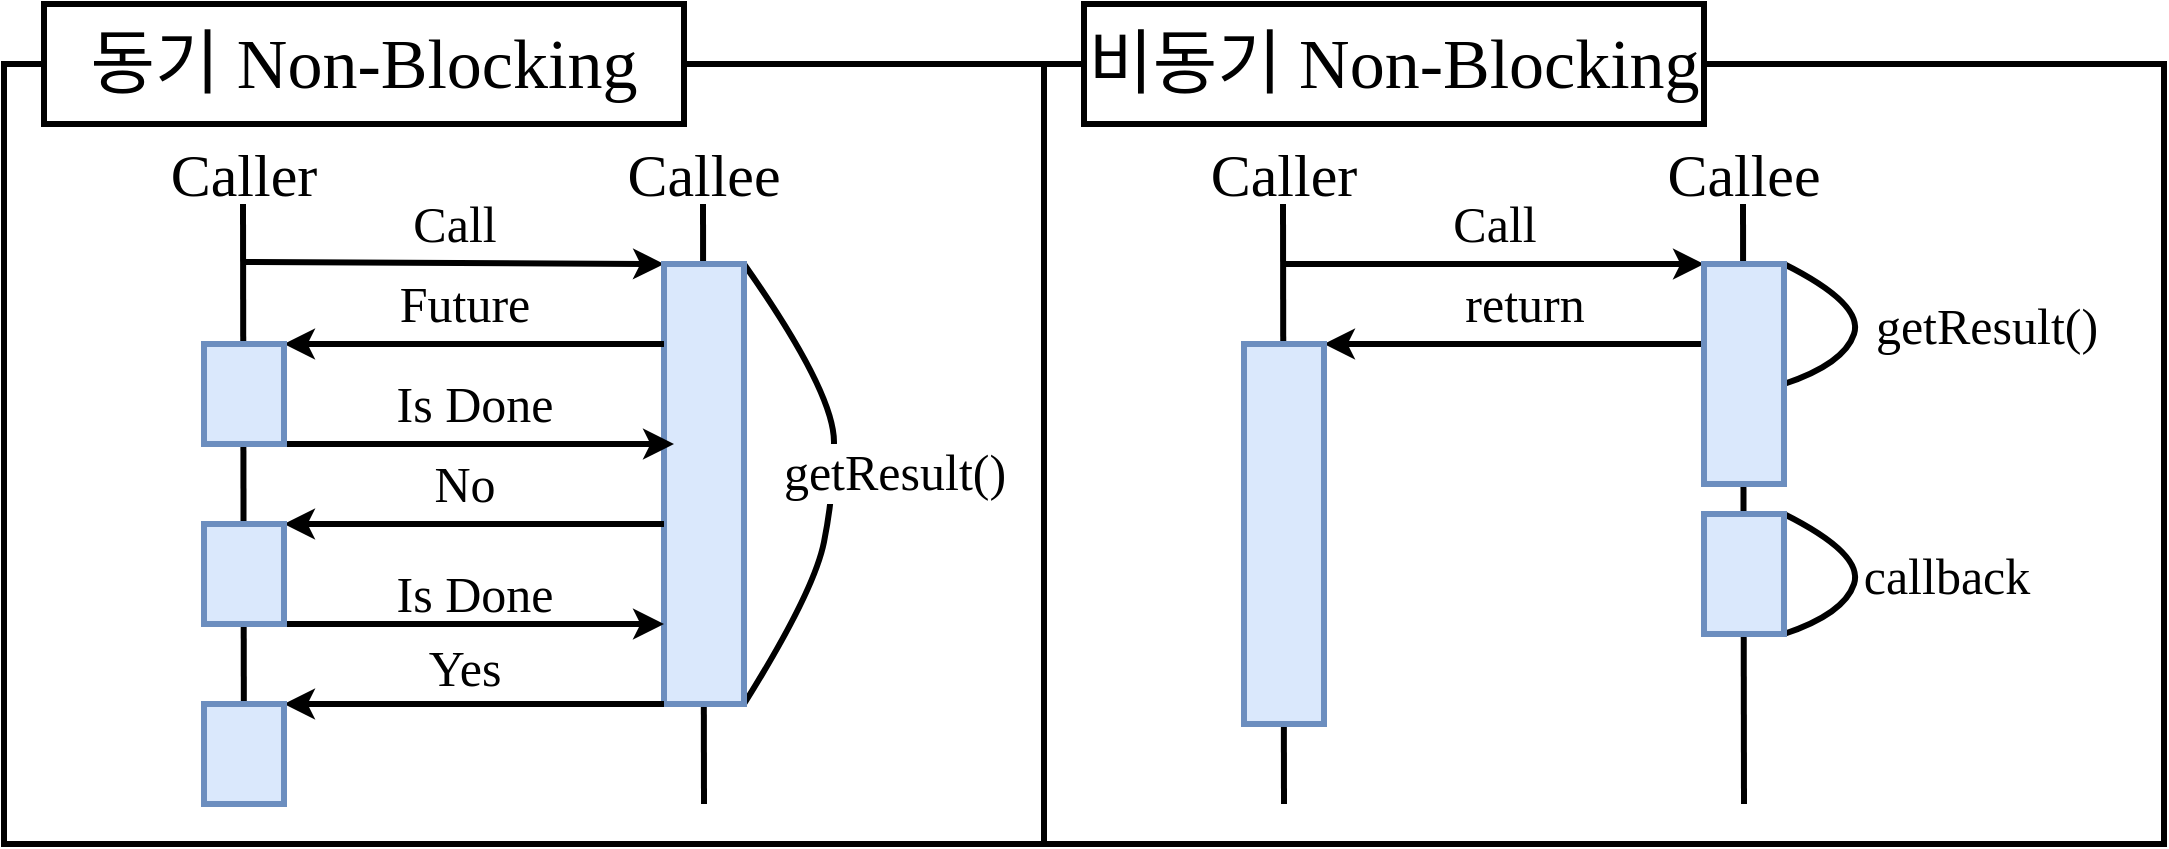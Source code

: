<mxfile>
    <diagram id="UTf4UOF_rahKW6PNXVne" name="Page-1">
        <mxGraphModel dx="718" dy="662" grid="1" gridSize="10" guides="1" tooltips="1" connect="1" arrows="1" fold="1" page="1" pageScale="1" pageWidth="827" pageHeight="1169" math="0" shadow="0">
            <root>
                <mxCell id="0"/>
                <mxCell id="1" parent="0"/>
                <mxCell id="22" value="" style="rounded=0;whiteSpace=wrap;html=1;strokeWidth=3;" parent="1" vertex="1">
                    <mxGeometry x="260" y="200" width="520" height="390" as="geometry"/>
                </mxCell>
                <mxCell id="4" value="Caller" style="text;html=1;align=center;verticalAlign=middle;whiteSpace=wrap;rounded=0;fontFamily=배달의민족 주아;fontSize=30;" parent="1" vertex="1">
                    <mxGeometry x="350" y="240" width="60" height="30" as="geometry"/>
                </mxCell>
                <mxCell id="5" value="Callee" style="text;html=1;align=center;verticalAlign=middle;whiteSpace=wrap;rounded=0;fontFamily=배달의민족 주아;fontSize=30;" parent="1" vertex="1">
                    <mxGeometry x="580" y="240" width="60" height="30" as="geometry"/>
                </mxCell>
                <mxCell id="11" value="" style="endArrow=classic;html=1;strokeWidth=3;entryX=0;entryY=0;entryDx=0;entryDy=0;" parent="1" target="8" edge="1">
                    <mxGeometry width="50" height="50" relative="1" as="geometry">
                        <mxPoint x="380" y="299" as="sourcePoint"/>
                        <mxPoint x="610" y="300" as="targetPoint"/>
                    </mxGeometry>
                </mxCell>
                <mxCell id="12" value="Call" style="text;html=1;align=center;verticalAlign=middle;resizable=0;points=[];autosize=1;strokeColor=none;fillColor=none;fontSize=25;fontFamily=배달의민족 주아;" parent="1" vertex="1">
                    <mxGeometry x="450" y="260" width="70" height="40" as="geometry"/>
                </mxCell>
                <mxCell id="14" value="" style="endArrow=none;html=1;strokeWidth=3;" parent="1" edge="1">
                    <mxGeometry width="50" height="50" relative="1" as="geometry">
                        <mxPoint x="385" y="494" as="sourcePoint"/>
                        <mxPoint x="385" y="494" as="targetPoint"/>
                    </mxGeometry>
                </mxCell>
                <mxCell id="18" value="" style="curved=1;endArrow=none;html=1;strokeWidth=3;endFill=0;fontFamily=배달의민족 주아;fontSize=30;entryX=1;entryY=0;entryDx=0;entryDy=0;exitX=1;exitY=1;exitDx=0;exitDy=0;" parent="1" source="8" target="8" edge="1">
                    <mxGeometry width="50" height="50" relative="1" as="geometry">
                        <mxPoint x="745" y="454" as="sourcePoint"/>
                        <mxPoint x="745" y="324" as="targetPoint"/>
                        <Array as="points">
                            <mxPoint x="665" y="464"/>
                            <mxPoint x="675" y="414"/>
                            <mxPoint x="675" y="364"/>
                        </Array>
                    </mxGeometry>
                </mxCell>
                <mxCell id="19" value="getResult()" style="edgeLabel;html=1;align=center;verticalAlign=middle;resizable=0;points=[];fontSize=25;fontFamily=배달의민족 주아;" parent="18" vertex="1" connectable="0">
                    <mxGeometry x="0.074" y="-1" relative="1" as="geometry">
                        <mxPoint x="29" y="4" as="offset"/>
                    </mxGeometry>
                </mxCell>
                <mxCell id="21" value="동기 Non-Blocking" style="rounded=0;whiteSpace=wrap;html=1;fontFamily=배달의민족 주아;fontSize=35;strokeWidth=3;" parent="1" vertex="1">
                    <mxGeometry x="280" y="170" width="320" height="60" as="geometry"/>
                </mxCell>
                <mxCell id="23" value="" style="rounded=0;whiteSpace=wrap;html=1;strokeWidth=3;" parent="1" vertex="1">
                    <mxGeometry x="780" y="200" width="560" height="390" as="geometry"/>
                </mxCell>
                <mxCell id="25" value="Caller" style="text;html=1;align=center;verticalAlign=middle;whiteSpace=wrap;rounded=0;fontFamily=배달의민족 주아;fontSize=30;" parent="1" vertex="1">
                    <mxGeometry x="870" y="240" width="60" height="30" as="geometry"/>
                </mxCell>
                <mxCell id="26" value="Callee" style="text;html=1;align=center;verticalAlign=middle;whiteSpace=wrap;rounded=0;fontFamily=배달의민족 주아;fontSize=30;" parent="1" vertex="1">
                    <mxGeometry x="1100" y="240" width="60" height="30" as="geometry"/>
                </mxCell>
                <mxCell id="30" value="" style="endArrow=classic;html=1;entryX=0;entryY=0;entryDx=0;entryDy=0;strokeWidth=3;" parent="1" target="29" edge="1">
                    <mxGeometry width="50" height="50" relative="1" as="geometry">
                        <mxPoint x="900" y="300" as="sourcePoint"/>
                        <mxPoint x="1120" y="380" as="targetPoint"/>
                    </mxGeometry>
                </mxCell>
                <mxCell id="31" value="Call" style="text;html=1;align=center;verticalAlign=middle;resizable=0;points=[];autosize=1;strokeColor=none;fillColor=none;fontSize=25;fontFamily=배달의민족 주아;" parent="1" vertex="1">
                    <mxGeometry x="970" y="260" width="70" height="40" as="geometry"/>
                </mxCell>
                <mxCell id="32" value="" style="endArrow=none;html=1;strokeWidth=3;" parent="1" edge="1">
                    <mxGeometry width="50" height="50" relative="1" as="geometry">
                        <mxPoint x="900" y="480" as="sourcePoint"/>
                        <mxPoint x="900" y="480" as="targetPoint"/>
                    </mxGeometry>
                </mxCell>
                <mxCell id="34" value="" style="endArrow=classic;html=1;exitX=0;exitY=1;exitDx=0;exitDy=0;strokeWidth=3;entryX=1;entryY=0;entryDx=0;entryDy=0;" parent="1" edge="1" target="72">
                    <mxGeometry width="50" height="50" relative="1" as="geometry">
                        <mxPoint x="1110" y="340" as="sourcePoint"/>
                        <mxPoint x="900" y="340" as="targetPoint"/>
                    </mxGeometry>
                </mxCell>
                <mxCell id="35" value="return" style="edgeLabel;html=1;align=center;verticalAlign=middle;resizable=0;points=[];fontFamily=배달의민족 주아;fontSize=25;" parent="34" vertex="1" connectable="0">
                    <mxGeometry x="-0.126" y="1" relative="1" as="geometry">
                        <mxPoint x="-7" y="-21" as="offset"/>
                    </mxGeometry>
                </mxCell>
                <mxCell id="38" value="" style="curved=1;endArrow=none;html=1;strokeWidth=3;endFill=0;fontFamily=배달의민족 주아;fontSize=30;entryX=1;entryY=0;entryDx=0;entryDy=0;exitX=1;exitY=1;exitDx=0;exitDy=0;" parent="1" edge="1">
                    <mxGeometry width="50" height="50" relative="1" as="geometry">
                        <mxPoint x="1150" y="360" as="sourcePoint"/>
                        <mxPoint x="1150" y="300" as="targetPoint"/>
                        <Array as="points">
                            <mxPoint x="1180" y="350"/>
                            <mxPoint x="1190" y="320"/>
                        </Array>
                    </mxGeometry>
                </mxCell>
                <mxCell id="39" value="getResult()" style="edgeLabel;html=1;align=center;verticalAlign=middle;resizable=0;points=[];fontSize=25;fontFamily=배달의민족 주아;" parent="38" vertex="1" connectable="0">
                    <mxGeometry x="0.074" y="-1" relative="1" as="geometry">
                        <mxPoint x="61" y="5" as="offset"/>
                    </mxGeometry>
                </mxCell>
                <mxCell id="40" value="비동기 Non-Blocking" style="rounded=0;whiteSpace=wrap;html=1;fontFamily=배달의민족 주아;fontSize=35;strokeWidth=3;" parent="1" vertex="1">
                    <mxGeometry x="800" y="170" width="310" height="60" as="geometry"/>
                </mxCell>
                <mxCell id="42" value="" style="endArrow=none;html=1;strokeWidth=3;" parent="1" target="41" edge="1">
                    <mxGeometry width="50" height="50" relative="1" as="geometry">
                        <mxPoint x="1130" y="480" as="sourcePoint"/>
                        <mxPoint x="1130" y="360" as="targetPoint"/>
                    </mxGeometry>
                </mxCell>
                <mxCell id="43" value="" style="curved=1;endArrow=none;html=1;strokeWidth=3;endFill=0;fontFamily=배달의민족 주아;fontSize=30;entryX=1;entryY=0;entryDx=0;entryDy=0;exitX=1;exitY=1;exitDx=0;exitDy=0;" parent="1" edge="1">
                    <mxGeometry width="50" height="50" relative="1" as="geometry">
                        <mxPoint x="1150" y="485" as="sourcePoint"/>
                        <mxPoint x="1150" y="425" as="targetPoint"/>
                        <Array as="points">
                            <mxPoint x="1180" y="475"/>
                            <mxPoint x="1190" y="445"/>
                        </Array>
                    </mxGeometry>
                </mxCell>
                <mxCell id="44" value="callback" style="edgeLabel;html=1;align=center;verticalAlign=middle;resizable=0;points=[];fontSize=25;fontFamily=배달의민족 주아;" parent="43" vertex="1" connectable="0">
                    <mxGeometry x="0.074" y="-1" relative="1" as="geometry">
                        <mxPoint x="41" y="5" as="offset"/>
                    </mxGeometry>
                </mxCell>
                <mxCell id="56" value="Is Done" style="text;html=1;align=center;verticalAlign=middle;resizable=0;points=[];autosize=1;strokeColor=none;fillColor=none;fontSize=25;fontFamily=배달의민족 주아;" vertex="1" parent="1">
                    <mxGeometry x="445" y="350" width="100" height="40" as="geometry"/>
                </mxCell>
                <mxCell id="65" value="" style="endArrow=none;html=1;strokeWidth=3;" edge="1" parent="1">
                    <mxGeometry width="50" height="50" relative="1" as="geometry">
                        <mxPoint x="610" y="570" as="sourcePoint"/>
                        <mxPoint x="609.5" y="270" as="targetPoint"/>
                    </mxGeometry>
                </mxCell>
                <mxCell id="8" value="" style="rounded=0;whiteSpace=wrap;html=1;strokeWidth=3;fillColor=#dae8fc;strokeColor=#6c8ebf;" parent="1" vertex="1">
                    <mxGeometry x="590" y="300" width="40" height="220" as="geometry"/>
                </mxCell>
                <mxCell id="66" value="" style="endArrow=none;html=1;strokeWidth=3;" edge="1" parent="1">
                    <mxGeometry width="50" height="50" relative="1" as="geometry">
                        <mxPoint x="385" y="584" as="sourcePoint"/>
                        <mxPoint x="385" y="584" as="targetPoint"/>
                    </mxGeometry>
                </mxCell>
                <mxCell id="68" value="Is Done" style="text;html=1;align=center;verticalAlign=middle;resizable=0;points=[];autosize=1;strokeColor=none;fillColor=none;fontSize=25;fontFamily=배달의민족 주아;" vertex="1" parent="1">
                    <mxGeometry x="445" y="445" width="100" height="40" as="geometry"/>
                </mxCell>
                <mxCell id="73" value="" style="endArrow=none;html=1;strokeWidth=3;" edge="1" parent="1">
                    <mxGeometry width="50" height="50" relative="1" as="geometry">
                        <mxPoint x="900" y="570" as="sourcePoint"/>
                        <mxPoint x="899.5" y="270" as="targetPoint"/>
                    </mxGeometry>
                </mxCell>
                <mxCell id="75" value="" style="endArrow=none;html=1;strokeWidth=3;" edge="1" parent="1">
                    <mxGeometry width="50" height="50" relative="1" as="geometry">
                        <mxPoint x="1130" y="570" as="sourcePoint"/>
                        <mxPoint x="1129.5" y="270" as="targetPoint"/>
                    </mxGeometry>
                </mxCell>
                <mxCell id="29" value="" style="rounded=0;whiteSpace=wrap;html=1;strokeWidth=3;fillColor=#dae8fc;strokeColor=#6c8ebf;" parent="1" vertex="1">
                    <mxGeometry x="1110" y="300" width="40" height="110" as="geometry"/>
                </mxCell>
                <mxCell id="41" value="" style="rounded=0;whiteSpace=wrap;html=1;strokeWidth=3;fillColor=#dae8fc;strokeColor=#6c8ebf;" parent="1" vertex="1">
                    <mxGeometry x="1110" y="425" width="40" height="60" as="geometry"/>
                </mxCell>
                <mxCell id="72" value="" style="rounded=0;whiteSpace=wrap;html=1;strokeWidth=3;fillColor=#dae8fc;strokeColor=#6c8ebf;" vertex="1" parent="1">
                    <mxGeometry x="880" y="340" width="40" height="190" as="geometry"/>
                </mxCell>
                <mxCell id="78" value="" style="endArrow=classic;html=1;entryX=1;entryY=0;entryDx=0;entryDy=0;strokeWidth=3;" edge="1" parent="1" target="45">
                    <mxGeometry width="50" height="50" relative="1" as="geometry">
                        <mxPoint x="590" y="340" as="sourcePoint"/>
                        <mxPoint x="405" y="340" as="targetPoint"/>
                    </mxGeometry>
                </mxCell>
                <mxCell id="79" value="Future" style="edgeLabel;html=1;align=center;verticalAlign=middle;resizable=0;points=[];fontFamily=배달의민족 주아;fontSize=25;" vertex="1" connectable="0" parent="78">
                    <mxGeometry x="-0.126" y="1" relative="1" as="geometry">
                        <mxPoint x="-17" y="-21" as="offset"/>
                    </mxGeometry>
                </mxCell>
                <mxCell id="80" value="" style="endArrow=classic;html=1;entryX=0;entryY=0;entryDx=0;entryDy=0;strokeWidth=3;exitX=1;exitY=1;exitDx=0;exitDy=0;" edge="1" parent="1" source="45">
                    <mxGeometry width="50" height="50" relative="1" as="geometry">
                        <mxPoint x="410" y="390" as="sourcePoint"/>
                        <mxPoint x="595" y="390" as="targetPoint"/>
                    </mxGeometry>
                </mxCell>
                <mxCell id="81" value="" style="endArrow=classic;html=1;entryX=1;entryY=0;entryDx=0;entryDy=0;strokeWidth=3;" edge="1" parent="1" target="59">
                    <mxGeometry width="50" height="50" relative="1" as="geometry">
                        <mxPoint x="590" y="430" as="sourcePoint"/>
                        <mxPoint x="405" y="430" as="targetPoint"/>
                    </mxGeometry>
                </mxCell>
                <mxCell id="82" value="No" style="edgeLabel;html=1;align=center;verticalAlign=middle;resizable=0;points=[];fontFamily=배달의민족 주아;fontSize=25;" vertex="1" connectable="0" parent="81">
                    <mxGeometry x="-0.126" y="1" relative="1" as="geometry">
                        <mxPoint x="-17" y="-21" as="offset"/>
                    </mxGeometry>
                </mxCell>
                <mxCell id="85" value="" style="endArrow=classic;html=1;strokeWidth=3;exitX=1;exitY=1;exitDx=0;exitDy=0;" edge="1" parent="1" source="59">
                    <mxGeometry width="50" height="50" relative="1" as="geometry">
                        <mxPoint x="405" y="480" as="sourcePoint"/>
                        <mxPoint x="590" y="480" as="targetPoint"/>
                    </mxGeometry>
                </mxCell>
                <mxCell id="86" value="" style="endArrow=none;html=1;strokeWidth=3;" edge="1" parent="1">
                    <mxGeometry width="50" height="50" relative="1" as="geometry">
                        <mxPoint x="380" y="570" as="sourcePoint"/>
                        <mxPoint x="379.5" y="270" as="targetPoint"/>
                    </mxGeometry>
                </mxCell>
                <mxCell id="87" value="" style="endArrow=classic;html=1;entryX=1;entryY=0;entryDx=0;entryDy=0;strokeWidth=3;" edge="1" parent="1">
                    <mxGeometry width="50" height="50" relative="1" as="geometry">
                        <mxPoint x="590" y="520" as="sourcePoint"/>
                        <mxPoint x="400" y="520" as="targetPoint"/>
                    </mxGeometry>
                </mxCell>
                <mxCell id="88" value="Yes" style="edgeLabel;html=1;align=center;verticalAlign=middle;resizable=0;points=[];fontFamily=배달의민족 주아;fontSize=25;" vertex="1" connectable="0" parent="87">
                    <mxGeometry x="-0.126" y="1" relative="1" as="geometry">
                        <mxPoint x="-17" y="-19" as="offset"/>
                    </mxGeometry>
                </mxCell>
                <mxCell id="45" value="" style="rounded=0;whiteSpace=wrap;html=1;strokeWidth=3;fillColor=#dae8fc;strokeColor=#6c8ebf;" vertex="1" parent="1">
                    <mxGeometry x="360" y="340" width="40" height="50" as="geometry"/>
                </mxCell>
                <mxCell id="71" value="" style="rounded=0;whiteSpace=wrap;html=1;strokeWidth=3;fillColor=#dae8fc;strokeColor=#6c8ebf;" vertex="1" parent="1">
                    <mxGeometry x="360" y="520" width="40" height="50" as="geometry"/>
                </mxCell>
                <mxCell id="59" value="" style="rounded=0;whiteSpace=wrap;html=1;strokeWidth=3;fillColor=#dae8fc;strokeColor=#6c8ebf;" vertex="1" parent="1">
                    <mxGeometry x="360" y="430" width="40" height="50" as="geometry"/>
                </mxCell>
            </root>
        </mxGraphModel>
    </diagram>
</mxfile>